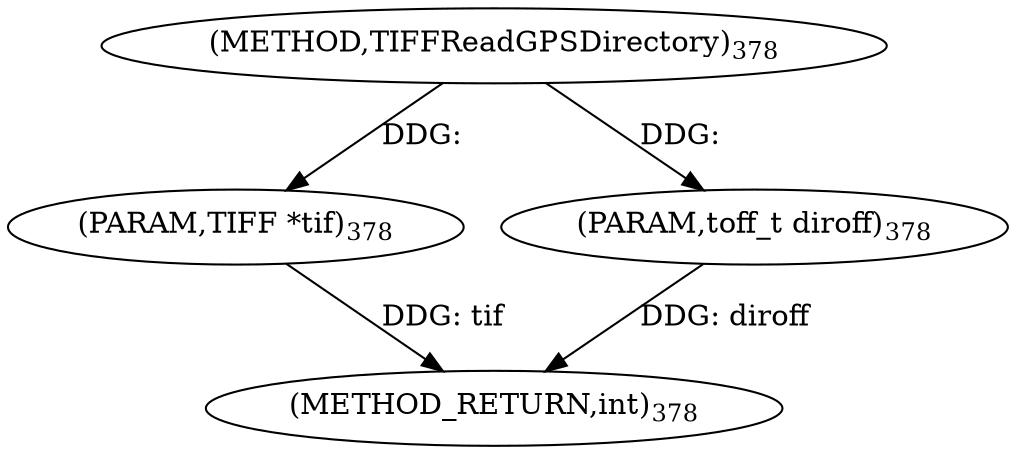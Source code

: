 digraph "TIFFReadGPSDirectory" {  
"8562" [label = <(METHOD,TIFFReadGPSDirectory)<SUB>378</SUB>> ]
"8565" [label = <(METHOD_RETURN,int)<SUB>378</SUB>> ]
"8563" [label = <(PARAM,TIFF *tif)<SUB>378</SUB>> ]
"8564" [label = <(PARAM,toff_t diroff)<SUB>378</SUB>> ]
  "8563" -> "8565"  [ label = "DDG: tif"] 
  "8564" -> "8565"  [ label = "DDG: diroff"] 
  "8562" -> "8563"  [ label = "DDG: "] 
  "8562" -> "8564"  [ label = "DDG: "] 
}
